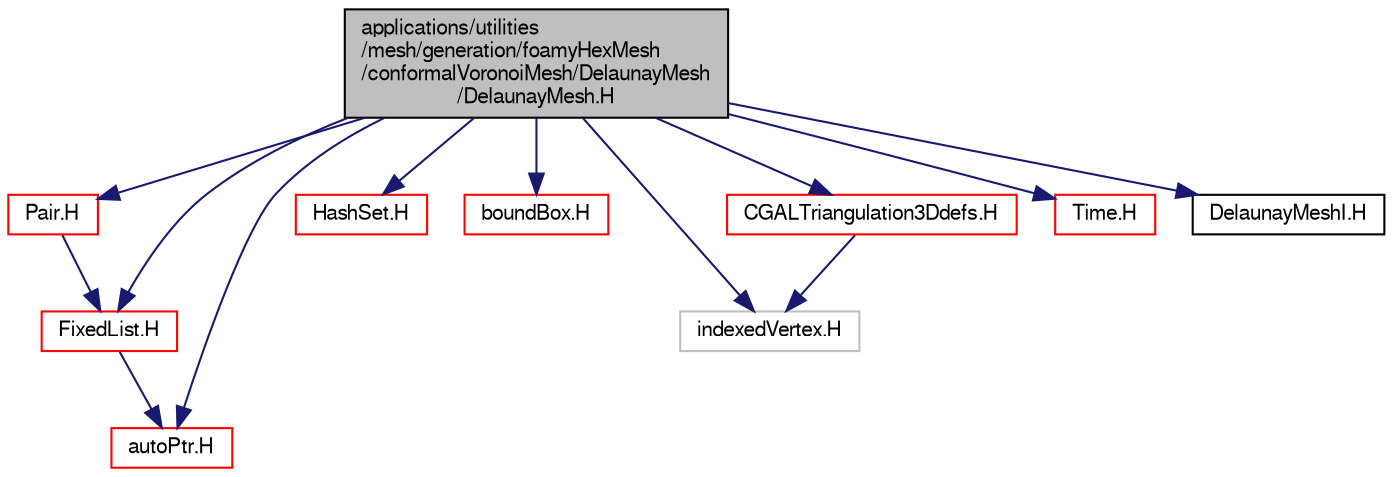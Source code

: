 digraph "applications/utilities/mesh/generation/foamyHexMesh/conformalVoronoiMesh/DelaunayMesh/DelaunayMesh.H"
{
  bgcolor="transparent";
  edge [fontname="FreeSans",fontsize="10",labelfontname="FreeSans",labelfontsize="10"];
  node [fontname="FreeSans",fontsize="10",shape=record];
  Node0 [label="applications/utilities\l/mesh/generation/foamyHexMesh\l/conformalVoronoiMesh/DelaunayMesh\l/DelaunayMesh.H",height=0.2,width=0.4,color="black", fillcolor="grey75", style="filled", fontcolor="black"];
  Node0 -> Node1 [color="midnightblue",fontsize="10",style="solid",fontname="FreeSans"];
  Node1 [label="Pair.H",height=0.2,width=0.4,color="red",URL="$a12434.html"];
  Node1 -> Node2 [color="midnightblue",fontsize="10",style="solid",fontname="FreeSans"];
  Node2 [label="FixedList.H",height=0.2,width=0.4,color="red",URL="$a08642.html"];
  Node2 -> Node30 [color="midnightblue",fontsize="10",style="solid",fontname="FreeSans"];
  Node30 [label="autoPtr.H",height=0.2,width=0.4,color="red",URL="$a11078.html"];
  Node0 -> Node72 [color="midnightblue",fontsize="10",style="solid",fontname="FreeSans"];
  Node72 [label="HashSet.H",height=0.2,width=0.4,color="red",URL="$a08471.html"];
  Node0 -> Node2 [color="midnightblue",fontsize="10",style="solid",fontname="FreeSans"];
  Node0 -> Node74 [color="midnightblue",fontsize="10",style="solid",fontname="FreeSans"];
  Node74 [label="boundBox.H",height=0.2,width=0.4,color="red",URL="$a11108.html"];
  Node0 -> Node150 [color="midnightblue",fontsize="10",style="solid",fontname="FreeSans"];
  Node150 [label="indexedVertex.H",height=0.2,width=0.4,color="grey75"];
  Node0 -> Node151 [color="midnightblue",fontsize="10",style="solid",fontname="FreeSans"];
  Node151 [label="CGALTriangulation3Ddefs.H",height=0.2,width=0.4,color="red",URL="$a18170.html",tooltip="CGAL data structures used for 3D Delaunay meshing. "];
  Node151 -> Node150 [color="midnightblue",fontsize="10",style="solid",fontname="FreeSans"];
  Node0 -> Node192 [color="midnightblue",fontsize="10",style="solid",fontname="FreeSans"];
  Node192 [label="Time.H",height=0.2,width=0.4,color="red",URL="$a09311.html"];
  Node0 -> Node30 [color="midnightblue",fontsize="10",style="solid",fontname="FreeSans"];
  Node0 -> Node241 [color="midnightblue",fontsize="10",style="solid",fontname="FreeSans"];
  Node241 [label="DelaunayMeshI.H",height=0.2,width=0.4,color="black",URL="$a18296.html"];
}

